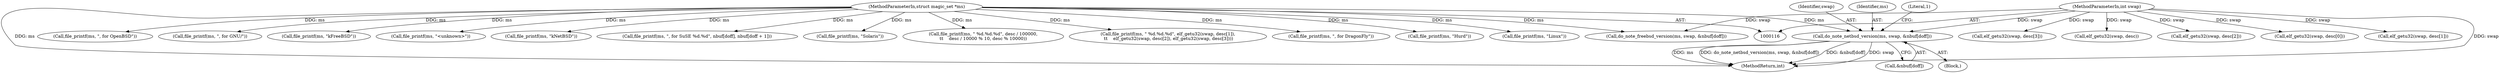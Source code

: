 digraph "0_file_ce90e05774dd77d86cfc8dfa6da57b32816841c4_2@array" {
"1000343" [label="(Call,do_note_netbsd_version(ms, swap, &nbuf[doff]))"];
"1000117" [label="(MethodParameterIn,struct magic_set *ms)"];
"1000120" [label="(MethodParameterIn,int swap)"];
"1000345" [label="(Identifier,swap)"];
"1000281" [label="(Call,file_printf(ms, \"<unknown>\"))"];
"1000270" [label="(Call,file_printf(ms, \"kNetBSD\"))"];
"1000381" [label="(Call,do_note_freebsd_version(ms, swap, &nbuf[doff]))"];
"1000155" [label="(Call,file_printf(ms, \", for SuSE %d.%d\", nbuf[doff], nbuf[doff + 1]))"];
"1000303" [label="(Call,elf_getu32(swap, desc[3]))"];
"1000117" [label="(MethodParameterIn,struct magic_set *ms)"];
"1000248" [label="(Call,file_printf(ms, \"Solaris\"))"];
"1000485" [label="(Call,file_printf(ms, \" %d.%d.%d\", desc / 100000,\n\t\t    desc / 10000 % 10, desc % 10000))"];
"1000120" [label="(MethodParameterIn,int swap)"];
"1000480" [label="(Call,elf_getu32(swap, desc))"];
"1000290" [label="(Call,file_printf(ms, \" %d.%d.%d\", elf_getu32(swap, desc[1]),\n \t\t    elf_getu32(swap, desc[2]), elf_getu32(swap, desc[3])))"];
"1000346" [label="(Call,&nbuf[doff])"];
"1000298" [label="(Call,elf_getu32(swap, desc[2]))"];
"1000460" [label="(Call,file_printf(ms, \", for DragonFly\"))"];
"1000237" [label="(Call,file_printf(ms, \"Hurd\"))"];
"1000217" [label="(Call,elf_getu32(swap, desc[0]))"];
"1000344" [label="(Identifier,ms)"];
"1000293" [label="(Call,elf_getu32(swap, desc[1]))"];
"1000338" [label="(Block,)"];
"1000507" [label="(MethodReturn,int)"];
"1000226" [label="(Call,file_printf(ms, \"Linux\"))"];
"1000343" [label="(Call,do_note_netbsd_version(ms, swap, &nbuf[doff]))"];
"1000420" [label="(Call,file_printf(ms, \", for OpenBSD\"))"];
"1000209" [label="(Call,file_printf(ms, \", for GNU/\"))"];
"1000259" [label="(Call,file_printf(ms, \"kFreeBSD\"))"];
"1000351" [label="(Literal,1)"];
"1000343" -> "1000338"  [label="AST: "];
"1000343" -> "1000346"  [label="CFG: "];
"1000344" -> "1000343"  [label="AST: "];
"1000345" -> "1000343"  [label="AST: "];
"1000346" -> "1000343"  [label="AST: "];
"1000351" -> "1000343"  [label="CFG: "];
"1000343" -> "1000507"  [label="DDG: ms"];
"1000343" -> "1000507"  [label="DDG: do_note_netbsd_version(ms, swap, &nbuf[doff])"];
"1000343" -> "1000507"  [label="DDG: &nbuf[doff]"];
"1000343" -> "1000507"  [label="DDG: swap"];
"1000117" -> "1000343"  [label="DDG: ms"];
"1000120" -> "1000343"  [label="DDG: swap"];
"1000117" -> "1000116"  [label="AST: "];
"1000117" -> "1000507"  [label="DDG: ms"];
"1000117" -> "1000155"  [label="DDG: ms"];
"1000117" -> "1000209"  [label="DDG: ms"];
"1000117" -> "1000226"  [label="DDG: ms"];
"1000117" -> "1000237"  [label="DDG: ms"];
"1000117" -> "1000248"  [label="DDG: ms"];
"1000117" -> "1000259"  [label="DDG: ms"];
"1000117" -> "1000270"  [label="DDG: ms"];
"1000117" -> "1000281"  [label="DDG: ms"];
"1000117" -> "1000290"  [label="DDG: ms"];
"1000117" -> "1000381"  [label="DDG: ms"];
"1000117" -> "1000420"  [label="DDG: ms"];
"1000117" -> "1000460"  [label="DDG: ms"];
"1000117" -> "1000485"  [label="DDG: ms"];
"1000120" -> "1000116"  [label="AST: "];
"1000120" -> "1000507"  [label="DDG: swap"];
"1000120" -> "1000217"  [label="DDG: swap"];
"1000120" -> "1000293"  [label="DDG: swap"];
"1000120" -> "1000298"  [label="DDG: swap"];
"1000120" -> "1000303"  [label="DDG: swap"];
"1000120" -> "1000381"  [label="DDG: swap"];
"1000120" -> "1000480"  [label="DDG: swap"];
}
